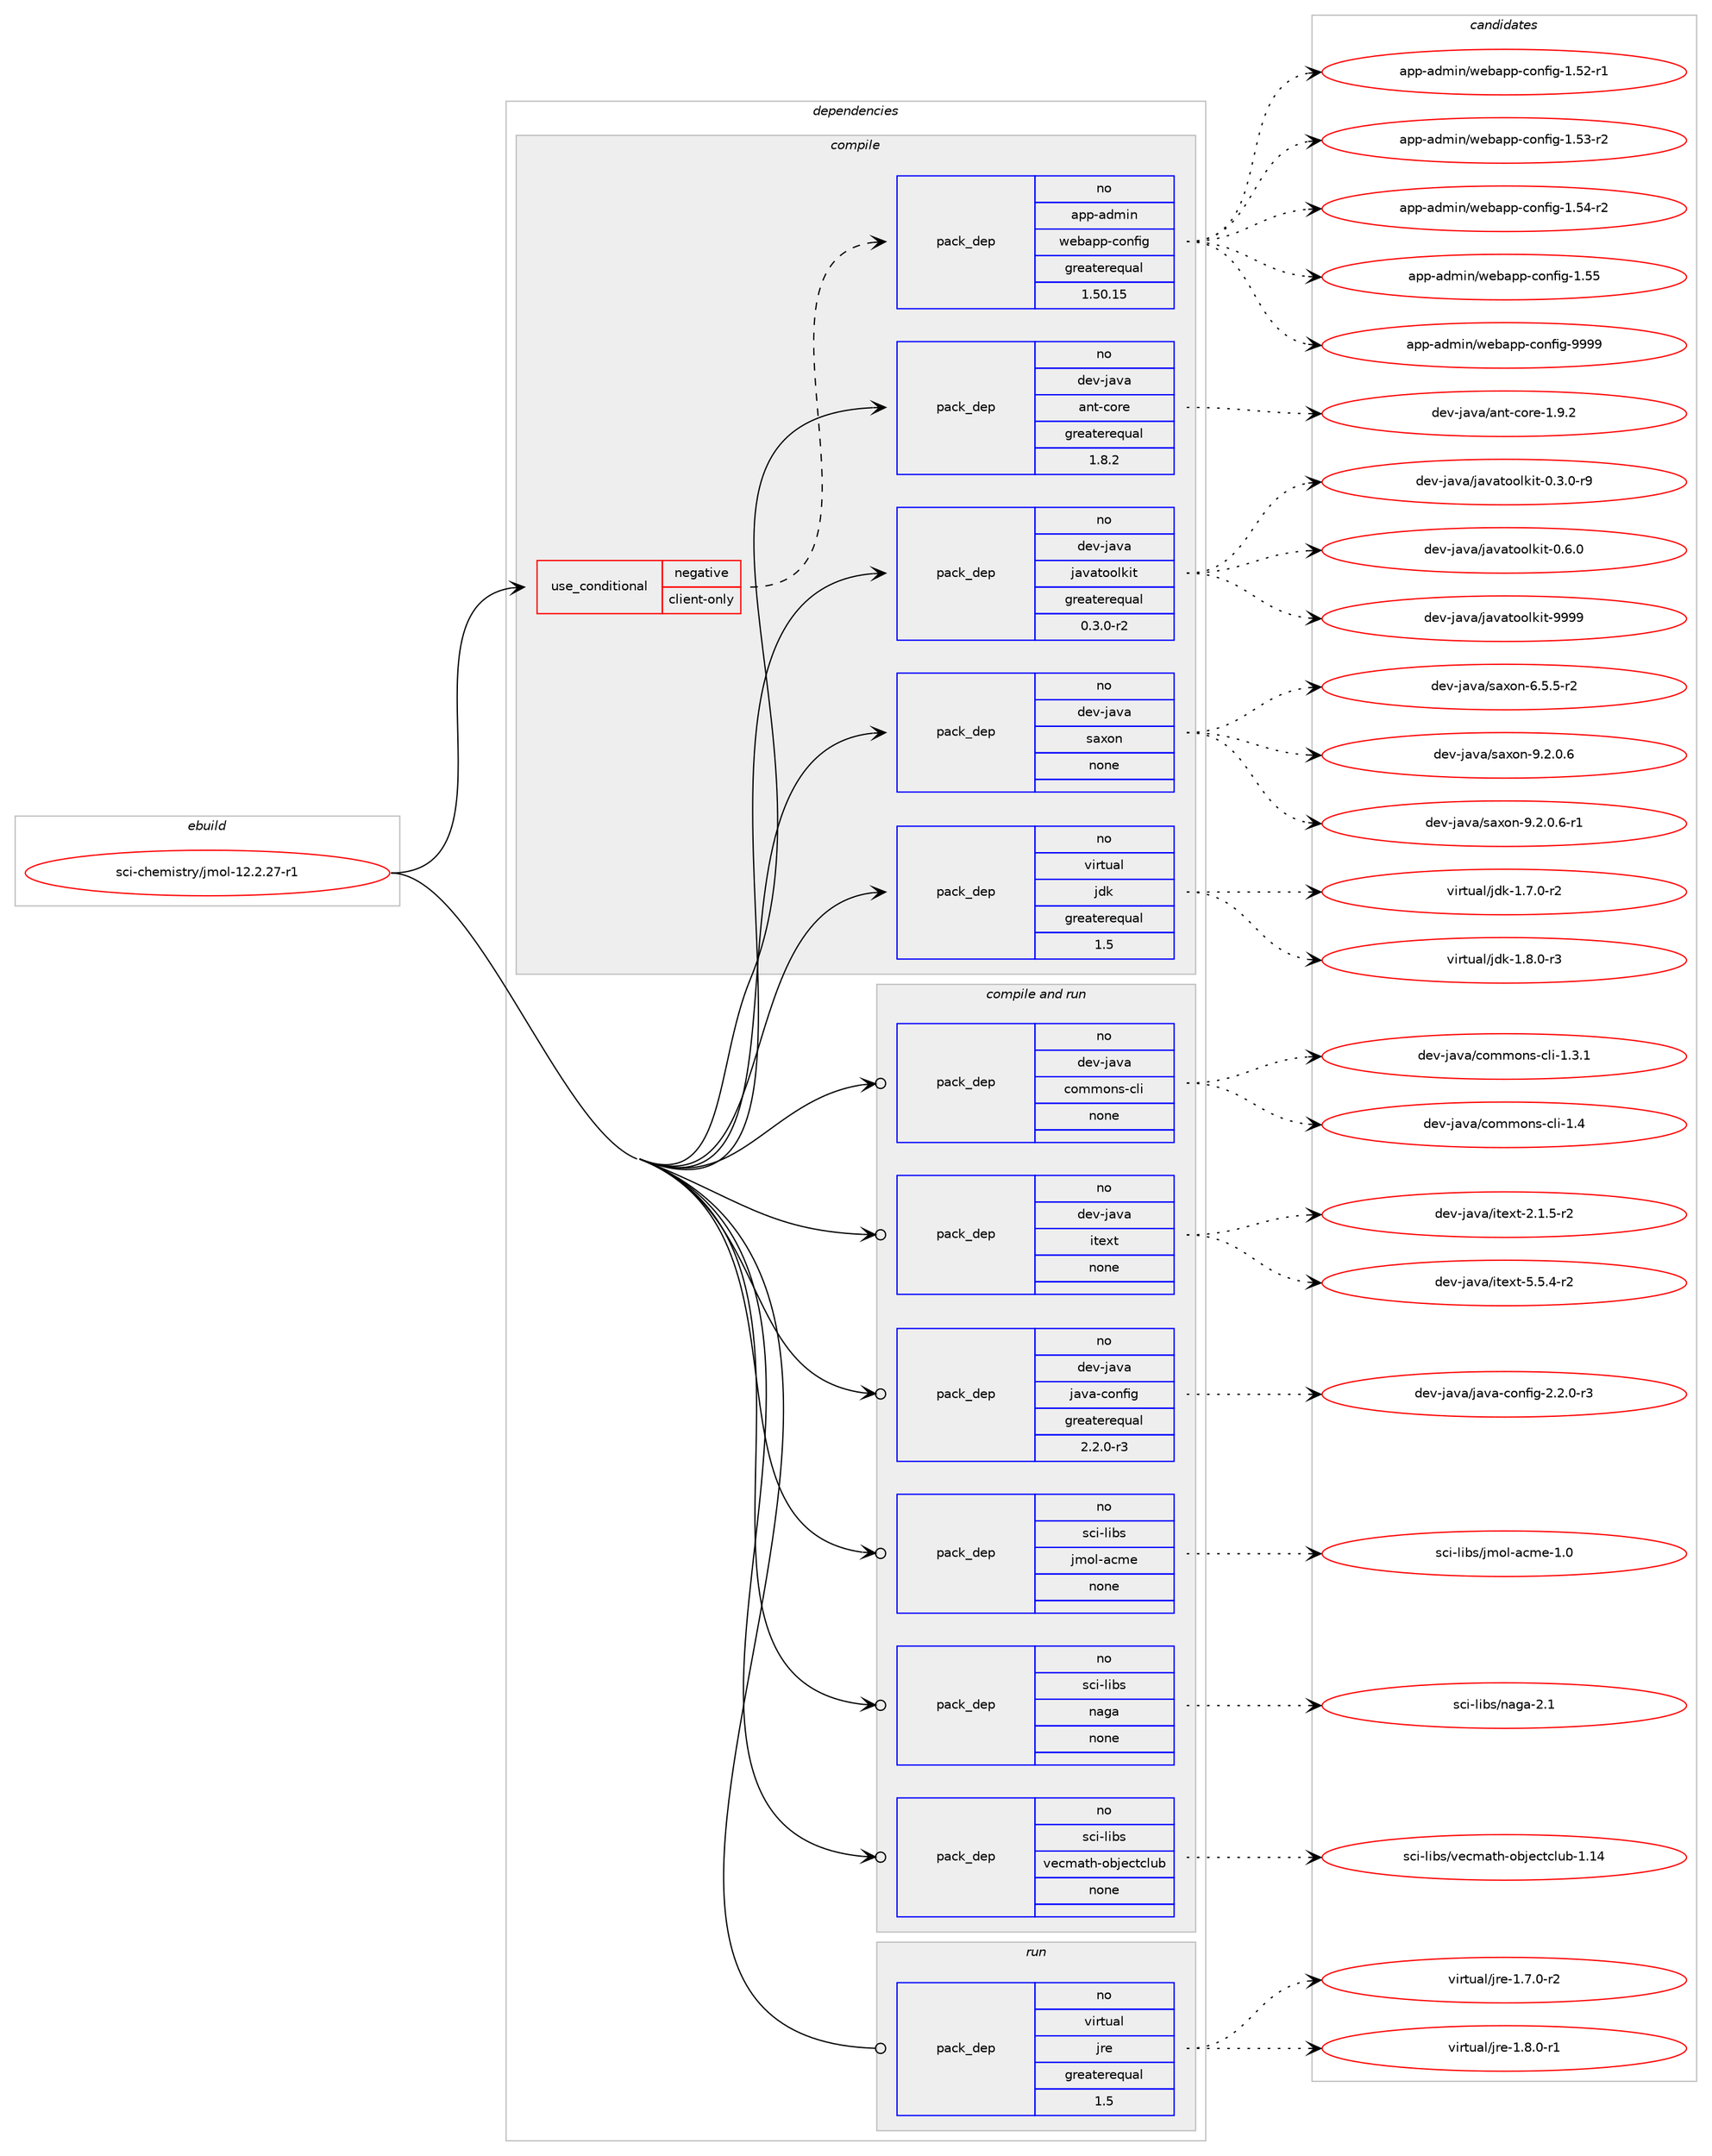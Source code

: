 digraph prolog {

# *************
# Graph options
# *************

newrank=true;
concentrate=true;
compound=true;
graph [rankdir=LR,fontname=Helvetica,fontsize=10,ranksep=1.5];#, ranksep=2.5, nodesep=0.2];
edge  [arrowhead=vee];
node  [fontname=Helvetica,fontsize=10];

# **********
# The ebuild
# **********

subgraph cluster_leftcol {
color=gray;
rank=same;
label=<<i>ebuild</i>>;
id [label="sci-chemistry/jmol-12.2.27-r1", color=red, width=4, href="../sci-chemistry/jmol-12.2.27-r1.svg"];
}

# ****************
# The dependencies
# ****************

subgraph cluster_midcol {
color=gray;
label=<<i>dependencies</i>>;
subgraph cluster_compile {
fillcolor="#eeeeee";
style=filled;
label=<<i>compile</i>>;
subgraph cond109657 {
dependency446529 [label=<<TABLE BORDER="0" CELLBORDER="1" CELLSPACING="0" CELLPADDING="4"><TR><TD ROWSPAN="3" CELLPADDING="10">use_conditional</TD></TR><TR><TD>negative</TD></TR><TR><TD>client-only</TD></TR></TABLE>>, shape=none, color=red];
subgraph pack329111 {
dependency446530 [label=<<TABLE BORDER="0" CELLBORDER="1" CELLSPACING="0" CELLPADDING="4" WIDTH="220"><TR><TD ROWSPAN="6" CELLPADDING="30">pack_dep</TD></TR><TR><TD WIDTH="110">no</TD></TR><TR><TD>app-admin</TD></TR><TR><TD>webapp-config</TD></TR><TR><TD>greaterequal</TD></TR><TR><TD>1.50.15</TD></TR></TABLE>>, shape=none, color=blue];
}
dependency446529:e -> dependency446530:w [weight=20,style="dashed",arrowhead="vee"];
}
id:e -> dependency446529:w [weight=20,style="solid",arrowhead="vee"];
subgraph pack329112 {
dependency446531 [label=<<TABLE BORDER="0" CELLBORDER="1" CELLSPACING="0" CELLPADDING="4" WIDTH="220"><TR><TD ROWSPAN="6" CELLPADDING="30">pack_dep</TD></TR><TR><TD WIDTH="110">no</TD></TR><TR><TD>dev-java</TD></TR><TR><TD>ant-core</TD></TR><TR><TD>greaterequal</TD></TR><TR><TD>1.8.2</TD></TR></TABLE>>, shape=none, color=blue];
}
id:e -> dependency446531:w [weight=20,style="solid",arrowhead="vee"];
subgraph pack329113 {
dependency446532 [label=<<TABLE BORDER="0" CELLBORDER="1" CELLSPACING="0" CELLPADDING="4" WIDTH="220"><TR><TD ROWSPAN="6" CELLPADDING="30">pack_dep</TD></TR><TR><TD WIDTH="110">no</TD></TR><TR><TD>dev-java</TD></TR><TR><TD>javatoolkit</TD></TR><TR><TD>greaterequal</TD></TR><TR><TD>0.3.0-r2</TD></TR></TABLE>>, shape=none, color=blue];
}
id:e -> dependency446532:w [weight=20,style="solid",arrowhead="vee"];
subgraph pack329114 {
dependency446533 [label=<<TABLE BORDER="0" CELLBORDER="1" CELLSPACING="0" CELLPADDING="4" WIDTH="220"><TR><TD ROWSPAN="6" CELLPADDING="30">pack_dep</TD></TR><TR><TD WIDTH="110">no</TD></TR><TR><TD>dev-java</TD></TR><TR><TD>saxon</TD></TR><TR><TD>none</TD></TR><TR><TD></TD></TR></TABLE>>, shape=none, color=blue];
}
id:e -> dependency446533:w [weight=20,style="solid",arrowhead="vee"];
subgraph pack329115 {
dependency446534 [label=<<TABLE BORDER="0" CELLBORDER="1" CELLSPACING="0" CELLPADDING="4" WIDTH="220"><TR><TD ROWSPAN="6" CELLPADDING="30">pack_dep</TD></TR><TR><TD WIDTH="110">no</TD></TR><TR><TD>virtual</TD></TR><TR><TD>jdk</TD></TR><TR><TD>greaterequal</TD></TR><TR><TD>1.5</TD></TR></TABLE>>, shape=none, color=blue];
}
id:e -> dependency446534:w [weight=20,style="solid",arrowhead="vee"];
}
subgraph cluster_compileandrun {
fillcolor="#eeeeee";
style=filled;
label=<<i>compile and run</i>>;
subgraph pack329116 {
dependency446535 [label=<<TABLE BORDER="0" CELLBORDER="1" CELLSPACING="0" CELLPADDING="4" WIDTH="220"><TR><TD ROWSPAN="6" CELLPADDING="30">pack_dep</TD></TR><TR><TD WIDTH="110">no</TD></TR><TR><TD>dev-java</TD></TR><TR><TD>commons-cli</TD></TR><TR><TD>none</TD></TR><TR><TD></TD></TR></TABLE>>, shape=none, color=blue];
}
id:e -> dependency446535:w [weight=20,style="solid",arrowhead="odotvee"];
subgraph pack329117 {
dependency446536 [label=<<TABLE BORDER="0" CELLBORDER="1" CELLSPACING="0" CELLPADDING="4" WIDTH="220"><TR><TD ROWSPAN="6" CELLPADDING="30">pack_dep</TD></TR><TR><TD WIDTH="110">no</TD></TR><TR><TD>dev-java</TD></TR><TR><TD>itext</TD></TR><TR><TD>none</TD></TR><TR><TD></TD></TR></TABLE>>, shape=none, color=blue];
}
id:e -> dependency446536:w [weight=20,style="solid",arrowhead="odotvee"];
subgraph pack329118 {
dependency446537 [label=<<TABLE BORDER="0" CELLBORDER="1" CELLSPACING="0" CELLPADDING="4" WIDTH="220"><TR><TD ROWSPAN="6" CELLPADDING="30">pack_dep</TD></TR><TR><TD WIDTH="110">no</TD></TR><TR><TD>dev-java</TD></TR><TR><TD>java-config</TD></TR><TR><TD>greaterequal</TD></TR><TR><TD>2.2.0-r3</TD></TR></TABLE>>, shape=none, color=blue];
}
id:e -> dependency446537:w [weight=20,style="solid",arrowhead="odotvee"];
subgraph pack329119 {
dependency446538 [label=<<TABLE BORDER="0" CELLBORDER="1" CELLSPACING="0" CELLPADDING="4" WIDTH="220"><TR><TD ROWSPAN="6" CELLPADDING="30">pack_dep</TD></TR><TR><TD WIDTH="110">no</TD></TR><TR><TD>sci-libs</TD></TR><TR><TD>jmol-acme</TD></TR><TR><TD>none</TD></TR><TR><TD></TD></TR></TABLE>>, shape=none, color=blue];
}
id:e -> dependency446538:w [weight=20,style="solid",arrowhead="odotvee"];
subgraph pack329120 {
dependency446539 [label=<<TABLE BORDER="0" CELLBORDER="1" CELLSPACING="0" CELLPADDING="4" WIDTH="220"><TR><TD ROWSPAN="6" CELLPADDING="30">pack_dep</TD></TR><TR><TD WIDTH="110">no</TD></TR><TR><TD>sci-libs</TD></TR><TR><TD>naga</TD></TR><TR><TD>none</TD></TR><TR><TD></TD></TR></TABLE>>, shape=none, color=blue];
}
id:e -> dependency446539:w [weight=20,style="solid",arrowhead="odotvee"];
subgraph pack329121 {
dependency446540 [label=<<TABLE BORDER="0" CELLBORDER="1" CELLSPACING="0" CELLPADDING="4" WIDTH="220"><TR><TD ROWSPAN="6" CELLPADDING="30">pack_dep</TD></TR><TR><TD WIDTH="110">no</TD></TR><TR><TD>sci-libs</TD></TR><TR><TD>vecmath-objectclub</TD></TR><TR><TD>none</TD></TR><TR><TD></TD></TR></TABLE>>, shape=none, color=blue];
}
id:e -> dependency446540:w [weight=20,style="solid",arrowhead="odotvee"];
}
subgraph cluster_run {
fillcolor="#eeeeee";
style=filled;
label=<<i>run</i>>;
subgraph pack329122 {
dependency446541 [label=<<TABLE BORDER="0" CELLBORDER="1" CELLSPACING="0" CELLPADDING="4" WIDTH="220"><TR><TD ROWSPAN="6" CELLPADDING="30">pack_dep</TD></TR><TR><TD WIDTH="110">no</TD></TR><TR><TD>virtual</TD></TR><TR><TD>jre</TD></TR><TR><TD>greaterequal</TD></TR><TR><TD>1.5</TD></TR></TABLE>>, shape=none, color=blue];
}
id:e -> dependency446541:w [weight=20,style="solid",arrowhead="odot"];
}
}

# **************
# The candidates
# **************

subgraph cluster_choices {
rank=same;
color=gray;
label=<<i>candidates</i>>;

subgraph choice329111 {
color=black;
nodesep=1;
choice971121124597100109105110471191019897112112459911111010210510345494653504511449 [label="app-admin/webapp-config-1.52-r1", color=red, width=4,href="../app-admin/webapp-config-1.52-r1.svg"];
choice971121124597100109105110471191019897112112459911111010210510345494653514511450 [label="app-admin/webapp-config-1.53-r2", color=red, width=4,href="../app-admin/webapp-config-1.53-r2.svg"];
choice971121124597100109105110471191019897112112459911111010210510345494653524511450 [label="app-admin/webapp-config-1.54-r2", color=red, width=4,href="../app-admin/webapp-config-1.54-r2.svg"];
choice97112112459710010910511047119101989711211245991111101021051034549465353 [label="app-admin/webapp-config-1.55", color=red, width=4,href="../app-admin/webapp-config-1.55.svg"];
choice97112112459710010910511047119101989711211245991111101021051034557575757 [label="app-admin/webapp-config-9999", color=red, width=4,href="../app-admin/webapp-config-9999.svg"];
dependency446530:e -> choice971121124597100109105110471191019897112112459911111010210510345494653504511449:w [style=dotted,weight="100"];
dependency446530:e -> choice971121124597100109105110471191019897112112459911111010210510345494653514511450:w [style=dotted,weight="100"];
dependency446530:e -> choice971121124597100109105110471191019897112112459911111010210510345494653524511450:w [style=dotted,weight="100"];
dependency446530:e -> choice97112112459710010910511047119101989711211245991111101021051034549465353:w [style=dotted,weight="100"];
dependency446530:e -> choice97112112459710010910511047119101989711211245991111101021051034557575757:w [style=dotted,weight="100"];
}
subgraph choice329112 {
color=black;
nodesep=1;
choice10010111845106971189747971101164599111114101454946574650 [label="dev-java/ant-core-1.9.2", color=red, width=4,href="../dev-java/ant-core-1.9.2.svg"];
dependency446531:e -> choice10010111845106971189747971101164599111114101454946574650:w [style=dotted,weight="100"];
}
subgraph choice329113 {
color=black;
nodesep=1;
choice1001011184510697118974710697118971161111111081071051164548465146484511457 [label="dev-java/javatoolkit-0.3.0-r9", color=red, width=4,href="../dev-java/javatoolkit-0.3.0-r9.svg"];
choice100101118451069711897471069711897116111111108107105116454846544648 [label="dev-java/javatoolkit-0.6.0", color=red, width=4,href="../dev-java/javatoolkit-0.6.0.svg"];
choice1001011184510697118974710697118971161111111081071051164557575757 [label="dev-java/javatoolkit-9999", color=red, width=4,href="../dev-java/javatoolkit-9999.svg"];
dependency446532:e -> choice1001011184510697118974710697118971161111111081071051164548465146484511457:w [style=dotted,weight="100"];
dependency446532:e -> choice100101118451069711897471069711897116111111108107105116454846544648:w [style=dotted,weight="100"];
dependency446532:e -> choice1001011184510697118974710697118971161111111081071051164557575757:w [style=dotted,weight="100"];
}
subgraph choice329114 {
color=black;
nodesep=1;
choice10010111845106971189747115971201111104554465346534511450 [label="dev-java/saxon-6.5.5-r2", color=red, width=4,href="../dev-java/saxon-6.5.5-r2.svg"];
choice10010111845106971189747115971201111104557465046484654 [label="dev-java/saxon-9.2.0.6", color=red, width=4,href="../dev-java/saxon-9.2.0.6.svg"];
choice100101118451069711897471159712011111045574650464846544511449 [label="dev-java/saxon-9.2.0.6-r1", color=red, width=4,href="../dev-java/saxon-9.2.0.6-r1.svg"];
dependency446533:e -> choice10010111845106971189747115971201111104554465346534511450:w [style=dotted,weight="100"];
dependency446533:e -> choice10010111845106971189747115971201111104557465046484654:w [style=dotted,weight="100"];
dependency446533:e -> choice100101118451069711897471159712011111045574650464846544511449:w [style=dotted,weight="100"];
}
subgraph choice329115 {
color=black;
nodesep=1;
choice11810511411611797108471061001074549465546484511450 [label="virtual/jdk-1.7.0-r2", color=red, width=4,href="../virtual/jdk-1.7.0-r2.svg"];
choice11810511411611797108471061001074549465646484511451 [label="virtual/jdk-1.8.0-r3", color=red, width=4,href="../virtual/jdk-1.8.0-r3.svg"];
dependency446534:e -> choice11810511411611797108471061001074549465546484511450:w [style=dotted,weight="100"];
dependency446534:e -> choice11810511411611797108471061001074549465646484511451:w [style=dotted,weight="100"];
}
subgraph choice329116 {
color=black;
nodesep=1;
choice10010111845106971189747991111091091111101154599108105454946514649 [label="dev-java/commons-cli-1.3.1", color=red, width=4,href="../dev-java/commons-cli-1.3.1.svg"];
choice1001011184510697118974799111109109111110115459910810545494652 [label="dev-java/commons-cli-1.4", color=red, width=4,href="../dev-java/commons-cli-1.4.svg"];
dependency446535:e -> choice10010111845106971189747991111091091111101154599108105454946514649:w [style=dotted,weight="100"];
dependency446535:e -> choice1001011184510697118974799111109109111110115459910810545494652:w [style=dotted,weight="100"];
}
subgraph choice329117 {
color=black;
nodesep=1;
choice100101118451069711897471051161011201164550464946534511450 [label="dev-java/itext-2.1.5-r2", color=red, width=4,href="../dev-java/itext-2.1.5-r2.svg"];
choice100101118451069711897471051161011201164553465346524511450 [label="dev-java/itext-5.5.4-r2", color=red, width=4,href="../dev-java/itext-5.5.4-r2.svg"];
dependency446536:e -> choice100101118451069711897471051161011201164550464946534511450:w [style=dotted,weight="100"];
dependency446536:e -> choice100101118451069711897471051161011201164553465346524511450:w [style=dotted,weight="100"];
}
subgraph choice329118 {
color=black;
nodesep=1;
choice10010111845106971189747106971189745991111101021051034550465046484511451 [label="dev-java/java-config-2.2.0-r3", color=red, width=4,href="../dev-java/java-config-2.2.0-r3.svg"];
dependency446537:e -> choice10010111845106971189747106971189745991111101021051034550465046484511451:w [style=dotted,weight="100"];
}
subgraph choice329119 {
color=black;
nodesep=1;
choice1159910545108105981154710610911110845979910910145494648 [label="sci-libs/jmol-acme-1.0", color=red, width=4,href="../sci-libs/jmol-acme-1.0.svg"];
dependency446538:e -> choice1159910545108105981154710610911110845979910910145494648:w [style=dotted,weight="100"];
}
subgraph choice329120 {
color=black;
nodesep=1;
choice11599105451081059811547110971039745504649 [label="sci-libs/naga-2.1", color=red, width=4,href="../sci-libs/naga-2.1.svg"];
dependency446539:e -> choice11599105451081059811547110971039745504649:w [style=dotted,weight="100"];
}
subgraph choice329121 {
color=black;
nodesep=1;
choice11599105451081059811547118101991099711610445111981061019911699108117984549464952 [label="sci-libs/vecmath-objectclub-1.14", color=red, width=4,href="../sci-libs/vecmath-objectclub-1.14.svg"];
dependency446540:e -> choice11599105451081059811547118101991099711610445111981061019911699108117984549464952:w [style=dotted,weight="100"];
}
subgraph choice329122 {
color=black;
nodesep=1;
choice11810511411611797108471061141014549465546484511450 [label="virtual/jre-1.7.0-r2", color=red, width=4,href="../virtual/jre-1.7.0-r2.svg"];
choice11810511411611797108471061141014549465646484511449 [label="virtual/jre-1.8.0-r1", color=red, width=4,href="../virtual/jre-1.8.0-r1.svg"];
dependency446541:e -> choice11810511411611797108471061141014549465546484511450:w [style=dotted,weight="100"];
dependency446541:e -> choice11810511411611797108471061141014549465646484511449:w [style=dotted,weight="100"];
}
}

}
